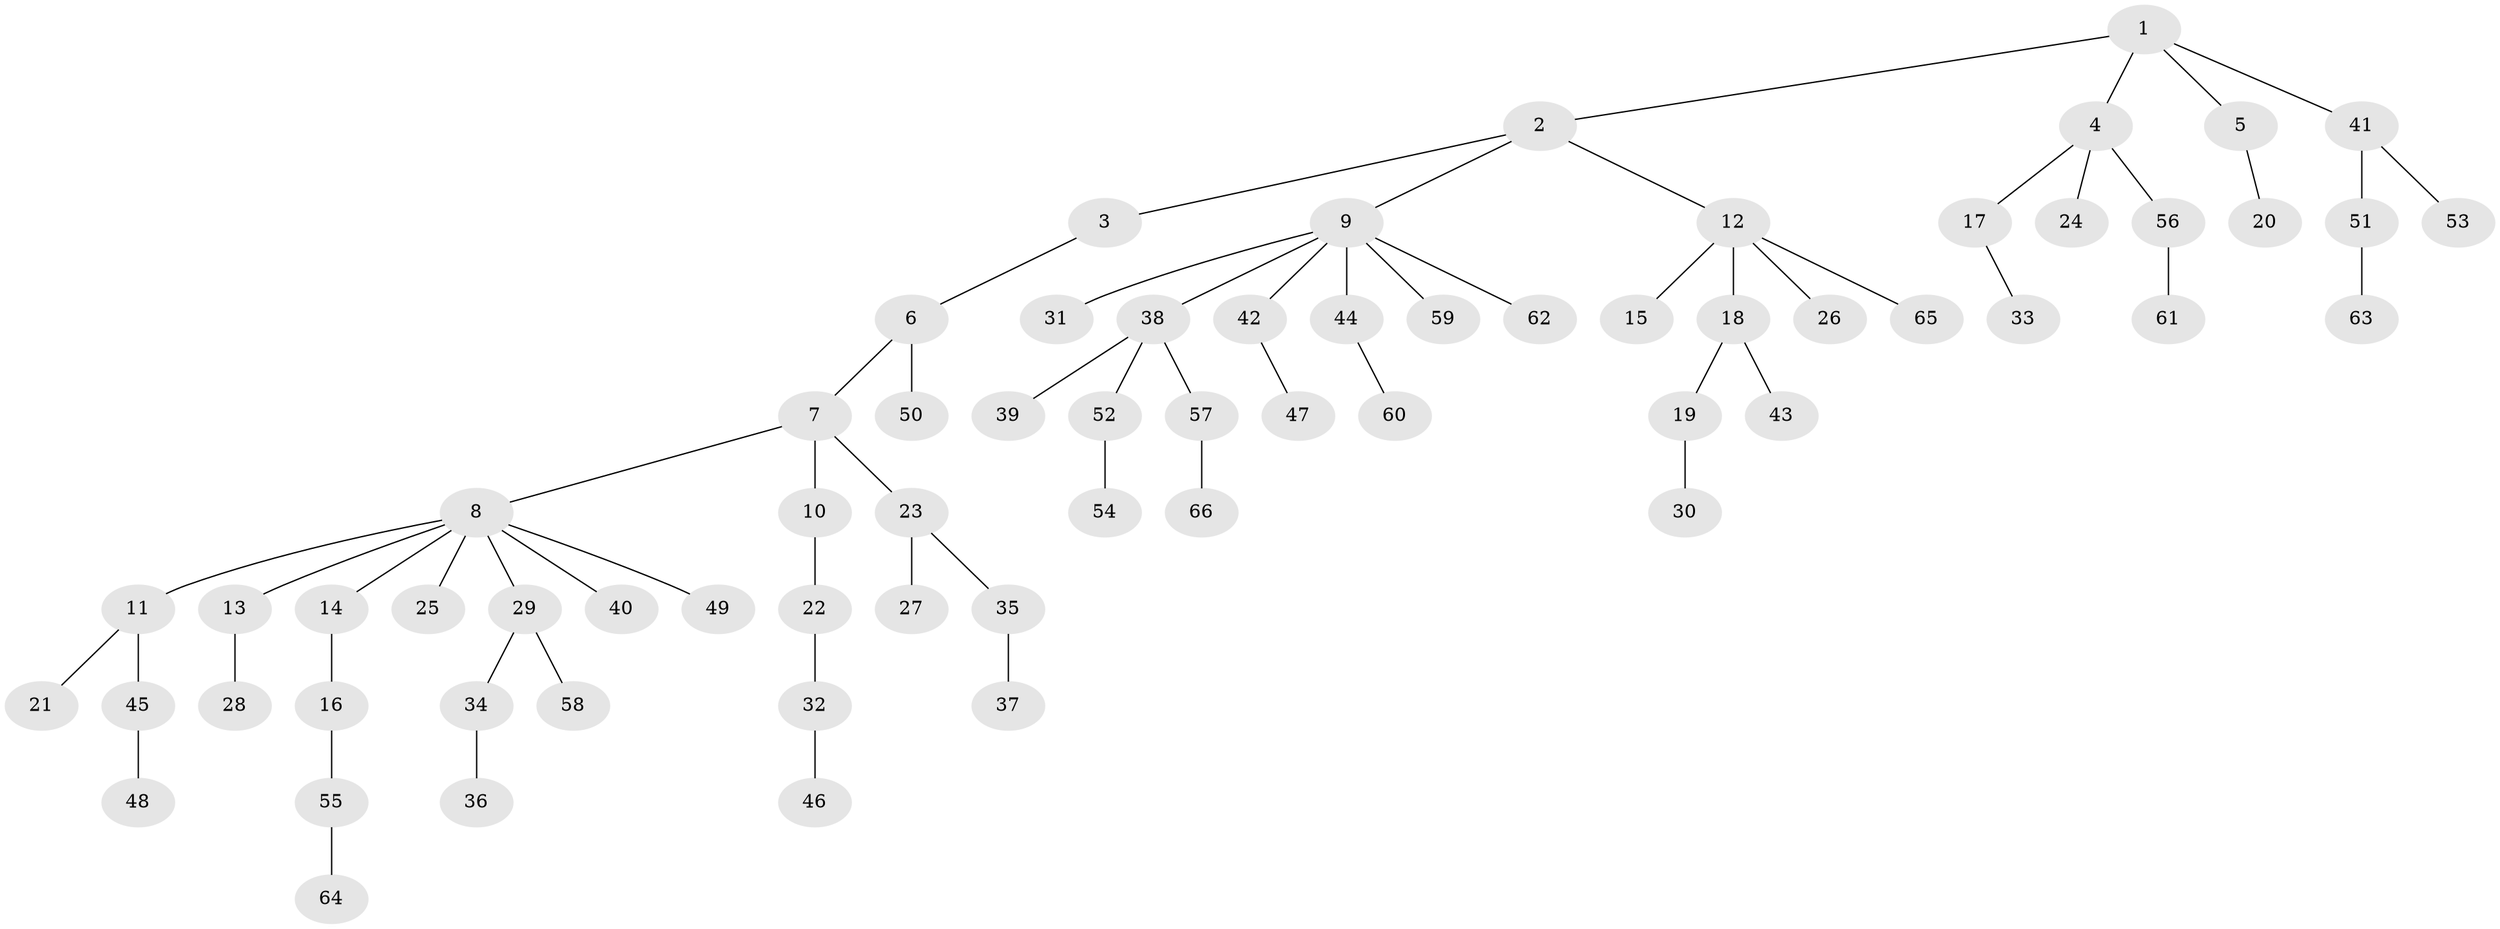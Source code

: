 // Generated by graph-tools (version 1.1) at 2025/36/03/09/25 02:36:45]
// undirected, 66 vertices, 65 edges
graph export_dot {
graph [start="1"]
  node [color=gray90,style=filled];
  1;
  2;
  3;
  4;
  5;
  6;
  7;
  8;
  9;
  10;
  11;
  12;
  13;
  14;
  15;
  16;
  17;
  18;
  19;
  20;
  21;
  22;
  23;
  24;
  25;
  26;
  27;
  28;
  29;
  30;
  31;
  32;
  33;
  34;
  35;
  36;
  37;
  38;
  39;
  40;
  41;
  42;
  43;
  44;
  45;
  46;
  47;
  48;
  49;
  50;
  51;
  52;
  53;
  54;
  55;
  56;
  57;
  58;
  59;
  60;
  61;
  62;
  63;
  64;
  65;
  66;
  1 -- 2;
  1 -- 4;
  1 -- 5;
  1 -- 41;
  2 -- 3;
  2 -- 9;
  2 -- 12;
  3 -- 6;
  4 -- 17;
  4 -- 24;
  4 -- 56;
  5 -- 20;
  6 -- 7;
  6 -- 50;
  7 -- 8;
  7 -- 10;
  7 -- 23;
  8 -- 11;
  8 -- 13;
  8 -- 14;
  8 -- 25;
  8 -- 29;
  8 -- 40;
  8 -- 49;
  9 -- 31;
  9 -- 38;
  9 -- 42;
  9 -- 44;
  9 -- 59;
  9 -- 62;
  10 -- 22;
  11 -- 21;
  11 -- 45;
  12 -- 15;
  12 -- 18;
  12 -- 26;
  12 -- 65;
  13 -- 28;
  14 -- 16;
  16 -- 55;
  17 -- 33;
  18 -- 19;
  18 -- 43;
  19 -- 30;
  22 -- 32;
  23 -- 27;
  23 -- 35;
  29 -- 34;
  29 -- 58;
  32 -- 46;
  34 -- 36;
  35 -- 37;
  38 -- 39;
  38 -- 52;
  38 -- 57;
  41 -- 51;
  41 -- 53;
  42 -- 47;
  44 -- 60;
  45 -- 48;
  51 -- 63;
  52 -- 54;
  55 -- 64;
  56 -- 61;
  57 -- 66;
}
